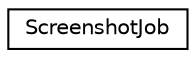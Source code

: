 digraph G
{
  edge [fontname="Helvetica",fontsize="10",labelfontname="Helvetica",labelfontsize="10"];
  node [fontname="Helvetica",fontsize="10",shape=record];
  rankdir=LR;
  Node1 [label="ScreenshotJob",height=0.2,width=0.4,color="black", fillcolor="white", style="filled",URL="$d5/d30/structScreenshotJob.html"];
}
